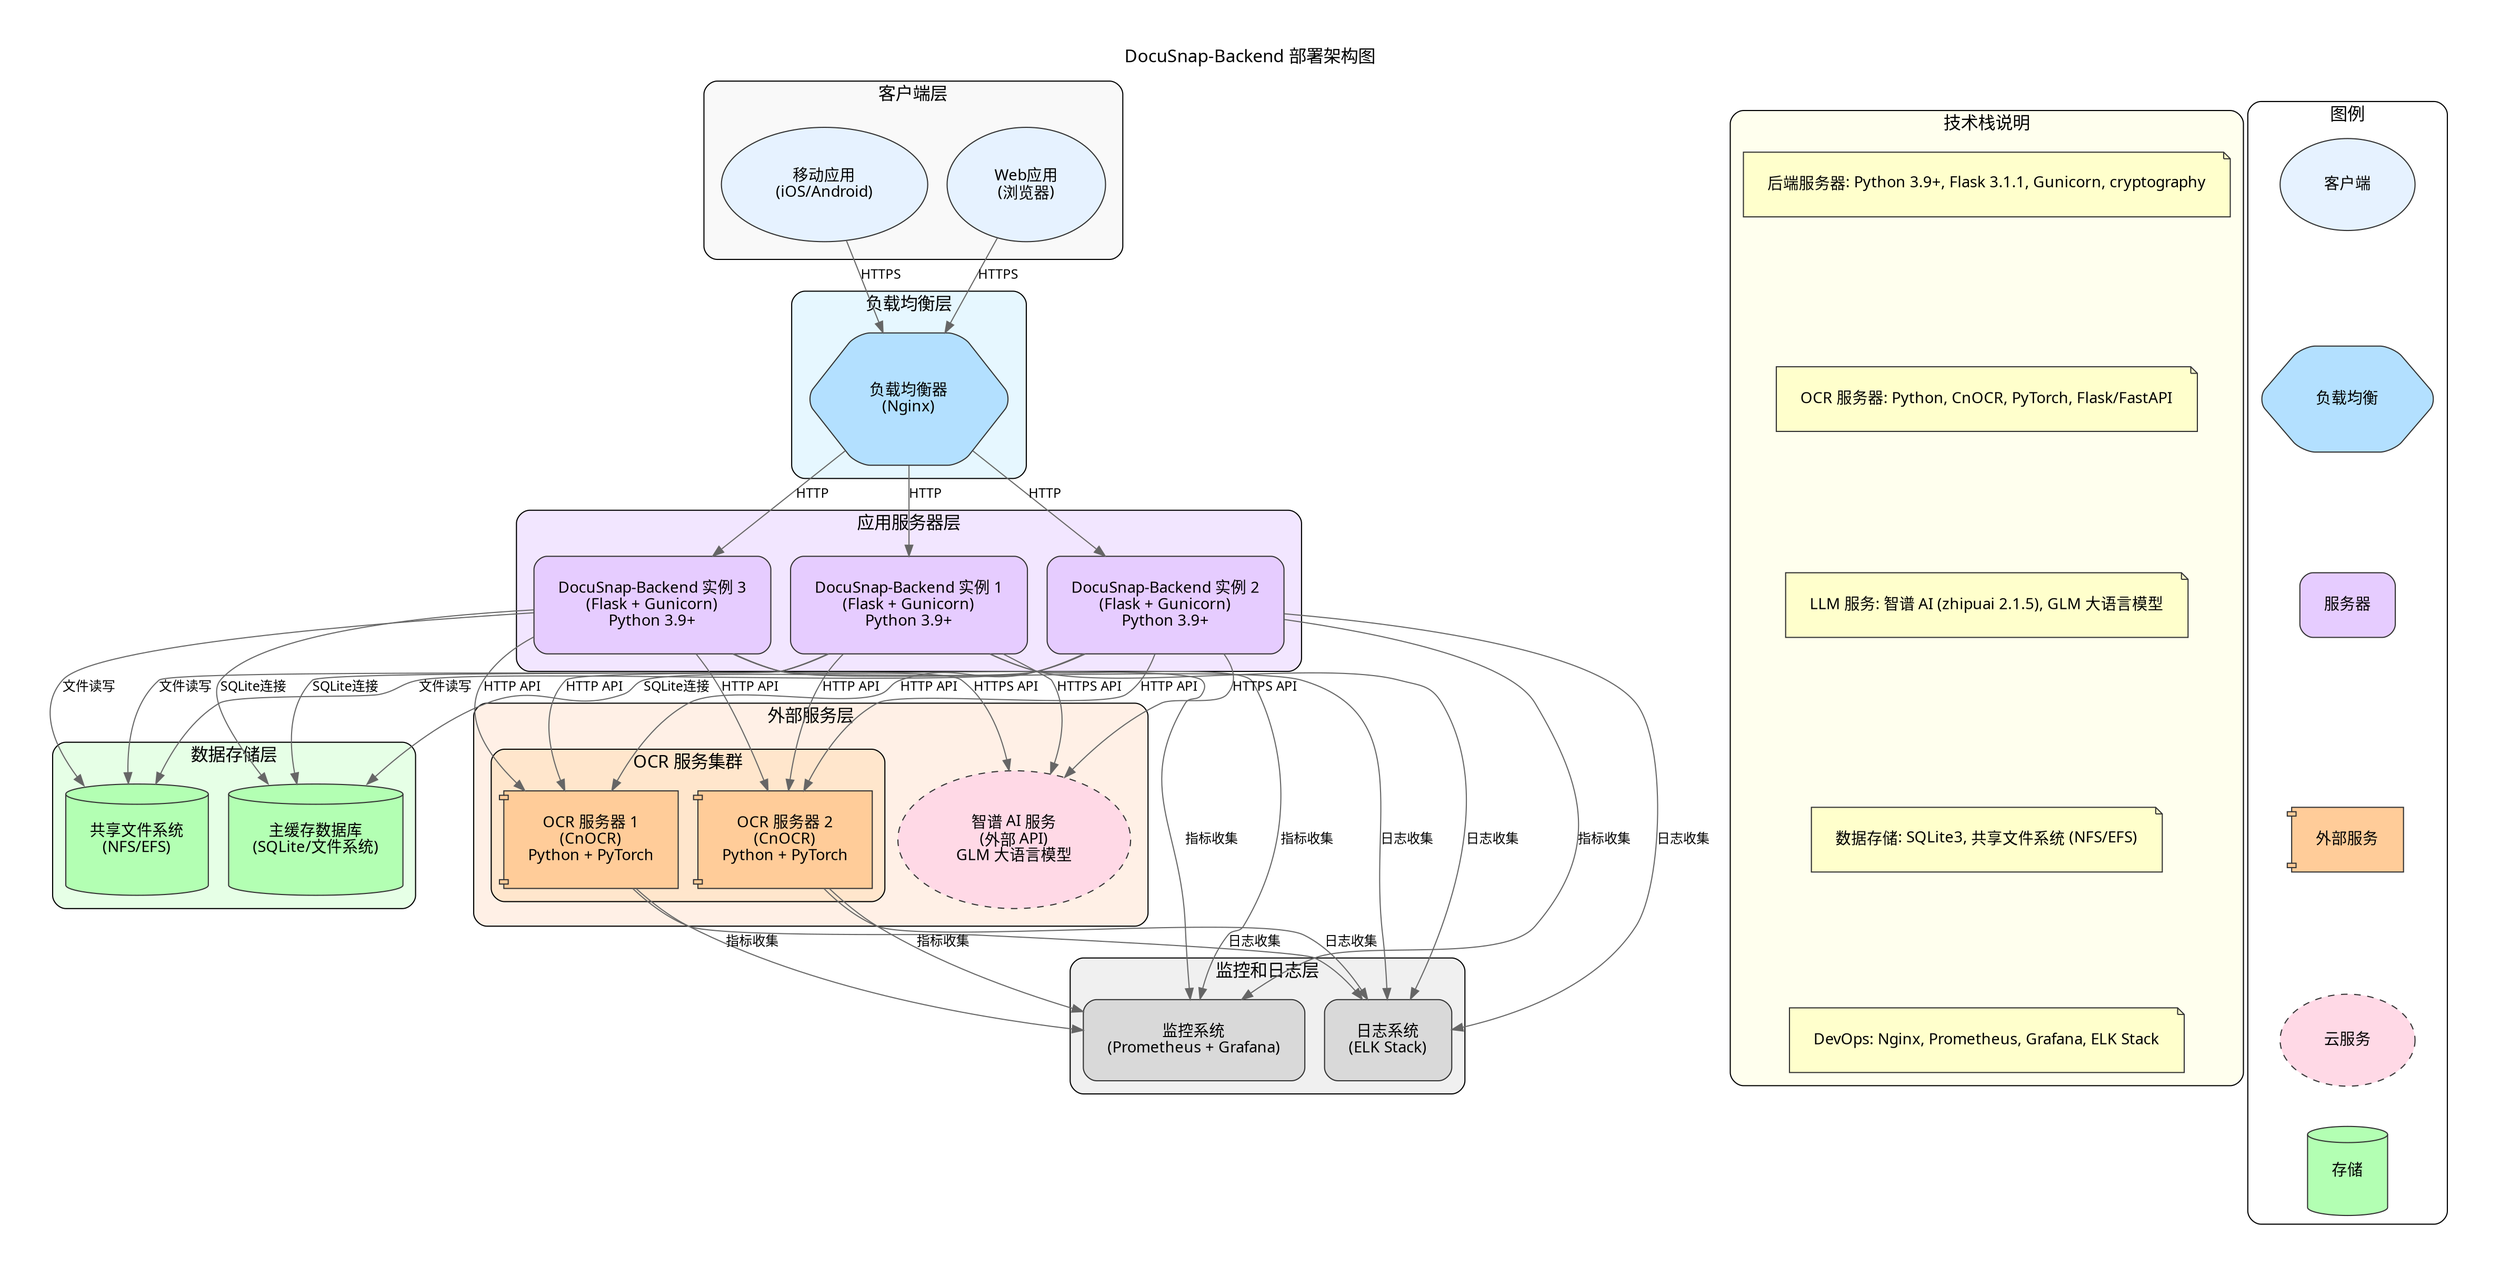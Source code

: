 digraph DocuSnap_Backend_Deployment {
    // 图形属性
    rankdir=TB;
    fontname="Noto Sans SC";
    fontsize=16;
    bgcolor="white";
    margin=0.5;
    
    // 节点默认样式
    node [shape=box, style="rounded,filled", fontname="Noto Sans SC", fontsize=14, margin=0.3, color="#333333"];
    
    // 边默认样式
    edge [fontname="Noto Sans SC", fontsize=12, color="#666666"];
    
    // 标题
    label="DocuSnap-Backend 部署架构图";
    labelloc="t";
    
    // 客户端层
    subgraph cluster_client_layer {
        label="客户端层";
        style="rounded,filled";
        fillcolor="#F9F9F9";
        margin=16;
        
        MobileApp [label="移动应用\n(iOS/Android)", fillcolor="#E6F2FF", shape=ellipse];
        WebApp [label="Web应用\n(浏览器)", fillcolor="#E6F2FF", shape=ellipse];
    }
    
    // 负载均衡层
    subgraph cluster_load_balancer {
        label="负载均衡层";
        style="rounded,filled";
        fillcolor="#E6F7FF";
        margin=12;
        
        LoadBalancer [label="负载均衡器\n(Nginx)", fillcolor="#B3E0FF", shape=hexagon];
    }
    
    // 应用服务器层
    subgraph cluster_app_servers {
        label="应用服务器层";
        style="rounded,filled";
        fillcolor="#F2E6FF";
        margin=16;
        
        // 多个后端实例
        Backend1 [label="DocuSnap-Backend 实例 1\n(Flask + Gunicorn)\nPython 3.9+", fillcolor="#E6CCFF"];
        Backend2 [label="DocuSnap-Backend 实例 2\n(Flask + Gunicorn)\nPython 3.9+", fillcolor="#E6CCFF"];
        Backend3 [label="DocuSnap-Backend 实例 3\n(Flask + Gunicorn)\nPython 3.9+", fillcolor="#E6CCFF"];
    }
    
    // 数据存储层
    subgraph cluster_data_storage {
        label="数据存储层";
        style="rounded,filled";
        fillcolor="#E6FFE6";
        margin=12;
        
        // 主缓存数据库
        PrimaryDB [label="主缓存数据库\n(SQLite/文件系统)", fillcolor="#B3FFB3", shape=cylinder];
        
        // 共享文件系统
        SharedFS [label="共享文件系统\n(NFS/EFS)", fillcolor="#B3FFB3", shape=cylinder];
    }
    
    // 外部服务层
    subgraph cluster_external_services {
        label="外部服务层";
        style="rounded,filled";
        fillcolor="#FFF0E6";
        margin=16;
        
        // OCR服务器
        subgraph cluster_ocr_servers {
            label="OCR 服务集群";
            style="rounded,filled";
            fillcolor="#FFE6CC";
            margin=12;
            
            OCRServer1 [label="OCR 服务器 1\n(CnOCR)\nPython + PyTorch", fillcolor="#FFCC99", shape=component];
            OCRServer2 [label="OCR 服务器 2\n(CnOCR)\nPython + PyTorch", fillcolor="#FFCC99", shape=component];
        }
        
        // LLM服务
        LLMService [label="智谱 AI 服务\n(外部 API)\nGLM 大语言模型", fillcolor="#FFD9E6", shape=ellipse, style="filled,dashed"];
    }
    
    // 监控和日志层
    subgraph cluster_monitoring {
        label="监控和日志层";
        style="rounded,filled";
        fillcolor="#F0F0F0";
        margin=12;
        
        Monitoring [label="监控系统\n(Prometheus + Grafana)", fillcolor="#D9D9D9"];
        Logging [label="日志系统\n(ELK Stack)", fillcolor="#D9D9D9"];
    }
    
    // 连接关系
    MobileApp -> LoadBalancer [label="HTTPS"];
    WebApp -> LoadBalancer [label="HTTPS"];
    
    LoadBalancer -> Backend1 [label="HTTP"];
    LoadBalancer -> Backend2 [label="HTTP"];
    LoadBalancer -> Backend3 [label="HTTP"];
    
    Backend1 -> PrimaryDB [label="SQLite连接"];
    Backend2 -> PrimaryDB [label="SQLite连接"];
    Backend3 -> PrimaryDB [label="SQLite连接"];
    
    Backend1 -> SharedFS [label="文件读写"];
    Backend2 -> SharedFS [label="文件读写"];
    Backend3 -> SharedFS [label="文件读写"];
    
    Backend1 -> OCRServer1 [label="HTTP API"];
    Backend1 -> OCRServer2 [label="HTTP API"];
    Backend2 -> OCRServer1 [label="HTTP API"];
    Backend2 -> OCRServer2 [label="HTTP API"];
    Backend3 -> OCRServer1 [label="HTTP API"];
    Backend3 -> OCRServer2 [label="HTTP API"];
    
    Backend1 -> LLMService [label="HTTPS API"];
    Backend2 -> LLMService [label="HTTPS API"];
    Backend3 -> LLMService [label="HTTPS API"];
    
    Backend1 -> Monitoring [label="指标收集"];
    Backend2 -> Monitoring [label="指标收集"];
    Backend3 -> Monitoring [label="指标收集"];
    
    Backend1 -> Logging [label="日志收集"];
    Backend2 -> Logging [label="日志收集"];
    Backend3 -> Logging [label="日志收集"];
    
    OCRServer1 -> Monitoring [label="指标收集"];
    OCRServer2 -> Monitoring [label="指标收集"];
    OCRServer1 -> Logging [label="日志收集"];
    OCRServer2 -> Logging [label="日志收集"];
    
    // 技术栈说明
    subgraph cluster_tech_stack {
        label="技术栈说明";
        style="rounded,filled";
        fillcolor="#FFFFEE";
        margin=12;
        
        TechBackend [label="后端服务器: Python 3.9+, Flask 3.1.1, Gunicorn, cryptography", fillcolor="#FFFFCC", shape=note];
        TechOCR [label="OCR 服务器: Python, CnOCR, PyTorch, Flask/FastAPI", fillcolor="#FFFFCC", shape=note];
        TechLLM [label="LLM 服务: 智谱 AI (zhipuai 2.1.5), GLM 大语言模型", fillcolor="#FFFFCC", shape=note];
        TechDB [label="数据存储: SQLite3, 共享文件系统 (NFS/EFS)", fillcolor="#FFFFCC", shape=note];
        TechDevOps [label="DevOps: Nginx, Prometheus, Grafana, ELK Stack", fillcolor="#FFFFCC", shape=note];
        
        TechBackend -> TechOCR [style=invis];
        TechOCR -> TechLLM [style=invis];
        TechLLM -> TechDB [style=invis];
        TechDB -> TechDevOps [style=invis];
    }
    
    // 图例
    subgraph cluster_legend {
        label="图例";
        style="rounded,filled";
        fillcolor="white";
        margin=8;
        
        legend_client [label="客户端", fillcolor="#E6F2FF", shape=ellipse];
        legend_lb [label="负载均衡", fillcolor="#B3E0FF", shape=hexagon];
        legend_server [label="服务器", fillcolor="#E6CCFF"];
        legend_service [label="外部服务", fillcolor="#FFCC99", shape=component];
        legend_cloud [label="云服务", fillcolor="#FFD9E6", shape=ellipse, style="filled,dashed"];
        legend_storage [label="存储", fillcolor="#B3FFB3", shape=cylinder];
        
        legend_client -> legend_lb [style=invis];
        legend_lb -> legend_server [style=invis];
        legend_server -> legend_service [style=invis];
        legend_service -> legend_cloud [style=invis];
        legend_cloud -> legend_storage [style=invis];
    }
}
